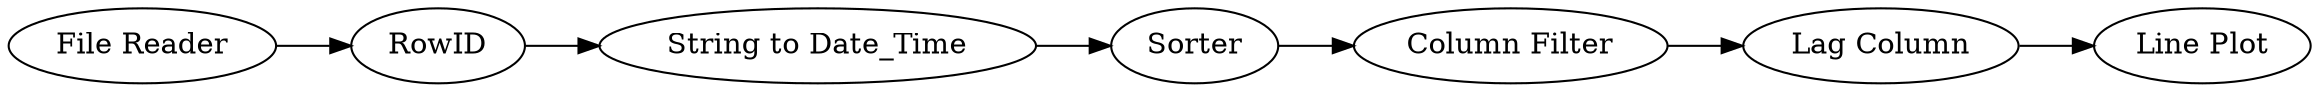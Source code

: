digraph {
	1 [label="File Reader"]
	2 [label=RowID]
	3 [label="String to Date_Time"]
	4 [label=Sorter]
	5 [label="Column Filter"]
	6 [label="Lag Column"]
	7 [label="Line Plot"]
	1 -> 2
	2 -> 3
	3 -> 4
	4 -> 5
	5 -> 6
	6 -> 7
	rankdir=LR
}
